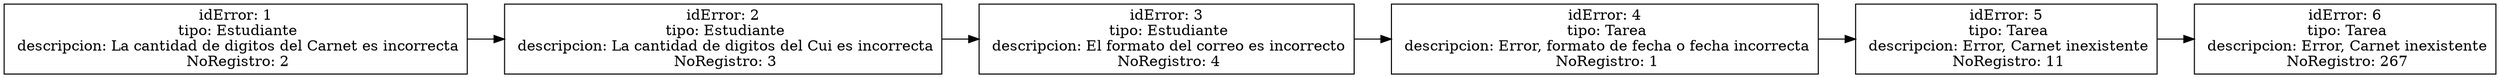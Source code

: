digraph G{
 rankdir = LR; 
node [shape=box]; 
compound=true; 
"0x10c1ab0"[label="idError: 1
 tipo: Estudiante
 descripcion: La cantidad de digitos del Carnet es incorrecta
 NoRegistro: 2"];
"0x10c1d90"[label="idError: 2
 tipo: Estudiante
 descripcion: La cantidad de digitos del Cui es incorrecta
 NoRegistro: 3"];
"0x10c8e20"[label="idError: 3
 tipo: Estudiante
 descripcion: El formato del correo es incorrecto
 NoRegistro: 4"];
"0x687e50"[label="idError: 4
 tipo: Tarea
 descripcion: Error, formato de fecha o fecha incorrecta
 NoRegistro: 1"];
"0x688470"[label="idError: 5
 tipo: Tarea
 descripcion: Error, Carnet inexistente
 NoRegistro: 11"];
"0x6a4b00"[label="idError: 6
 tipo: Tarea
 descripcion: Error, Carnet inexistente
 NoRegistro: 267"];
"0x10c1ab0" -> "0x10c1d90";
"0x10c1d90" -> "0x10c8e20";
"0x10c8e20" -> "0x687e50";
"0x687e50" -> "0x688470";
"0x688470" -> "0x6a4b00";

}

